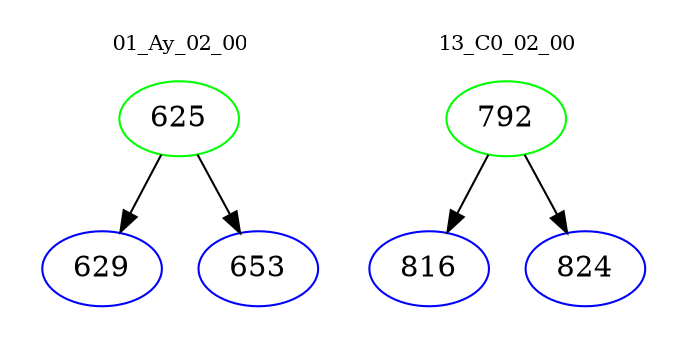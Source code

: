 digraph{
subgraph cluster_0 {
color = white
label = "01_Ay_02_00";
fontsize=10;
T0_625 [label="625", color="green"]
T0_625 -> T0_629 [color="black"]
T0_629 [label="629", color="blue"]
T0_625 -> T0_653 [color="black"]
T0_653 [label="653", color="blue"]
}
subgraph cluster_1 {
color = white
label = "13_C0_02_00";
fontsize=10;
T1_792 [label="792", color="green"]
T1_792 -> T1_816 [color="black"]
T1_816 [label="816", color="blue"]
T1_792 -> T1_824 [color="black"]
T1_824 [label="824", color="blue"]
}
}
